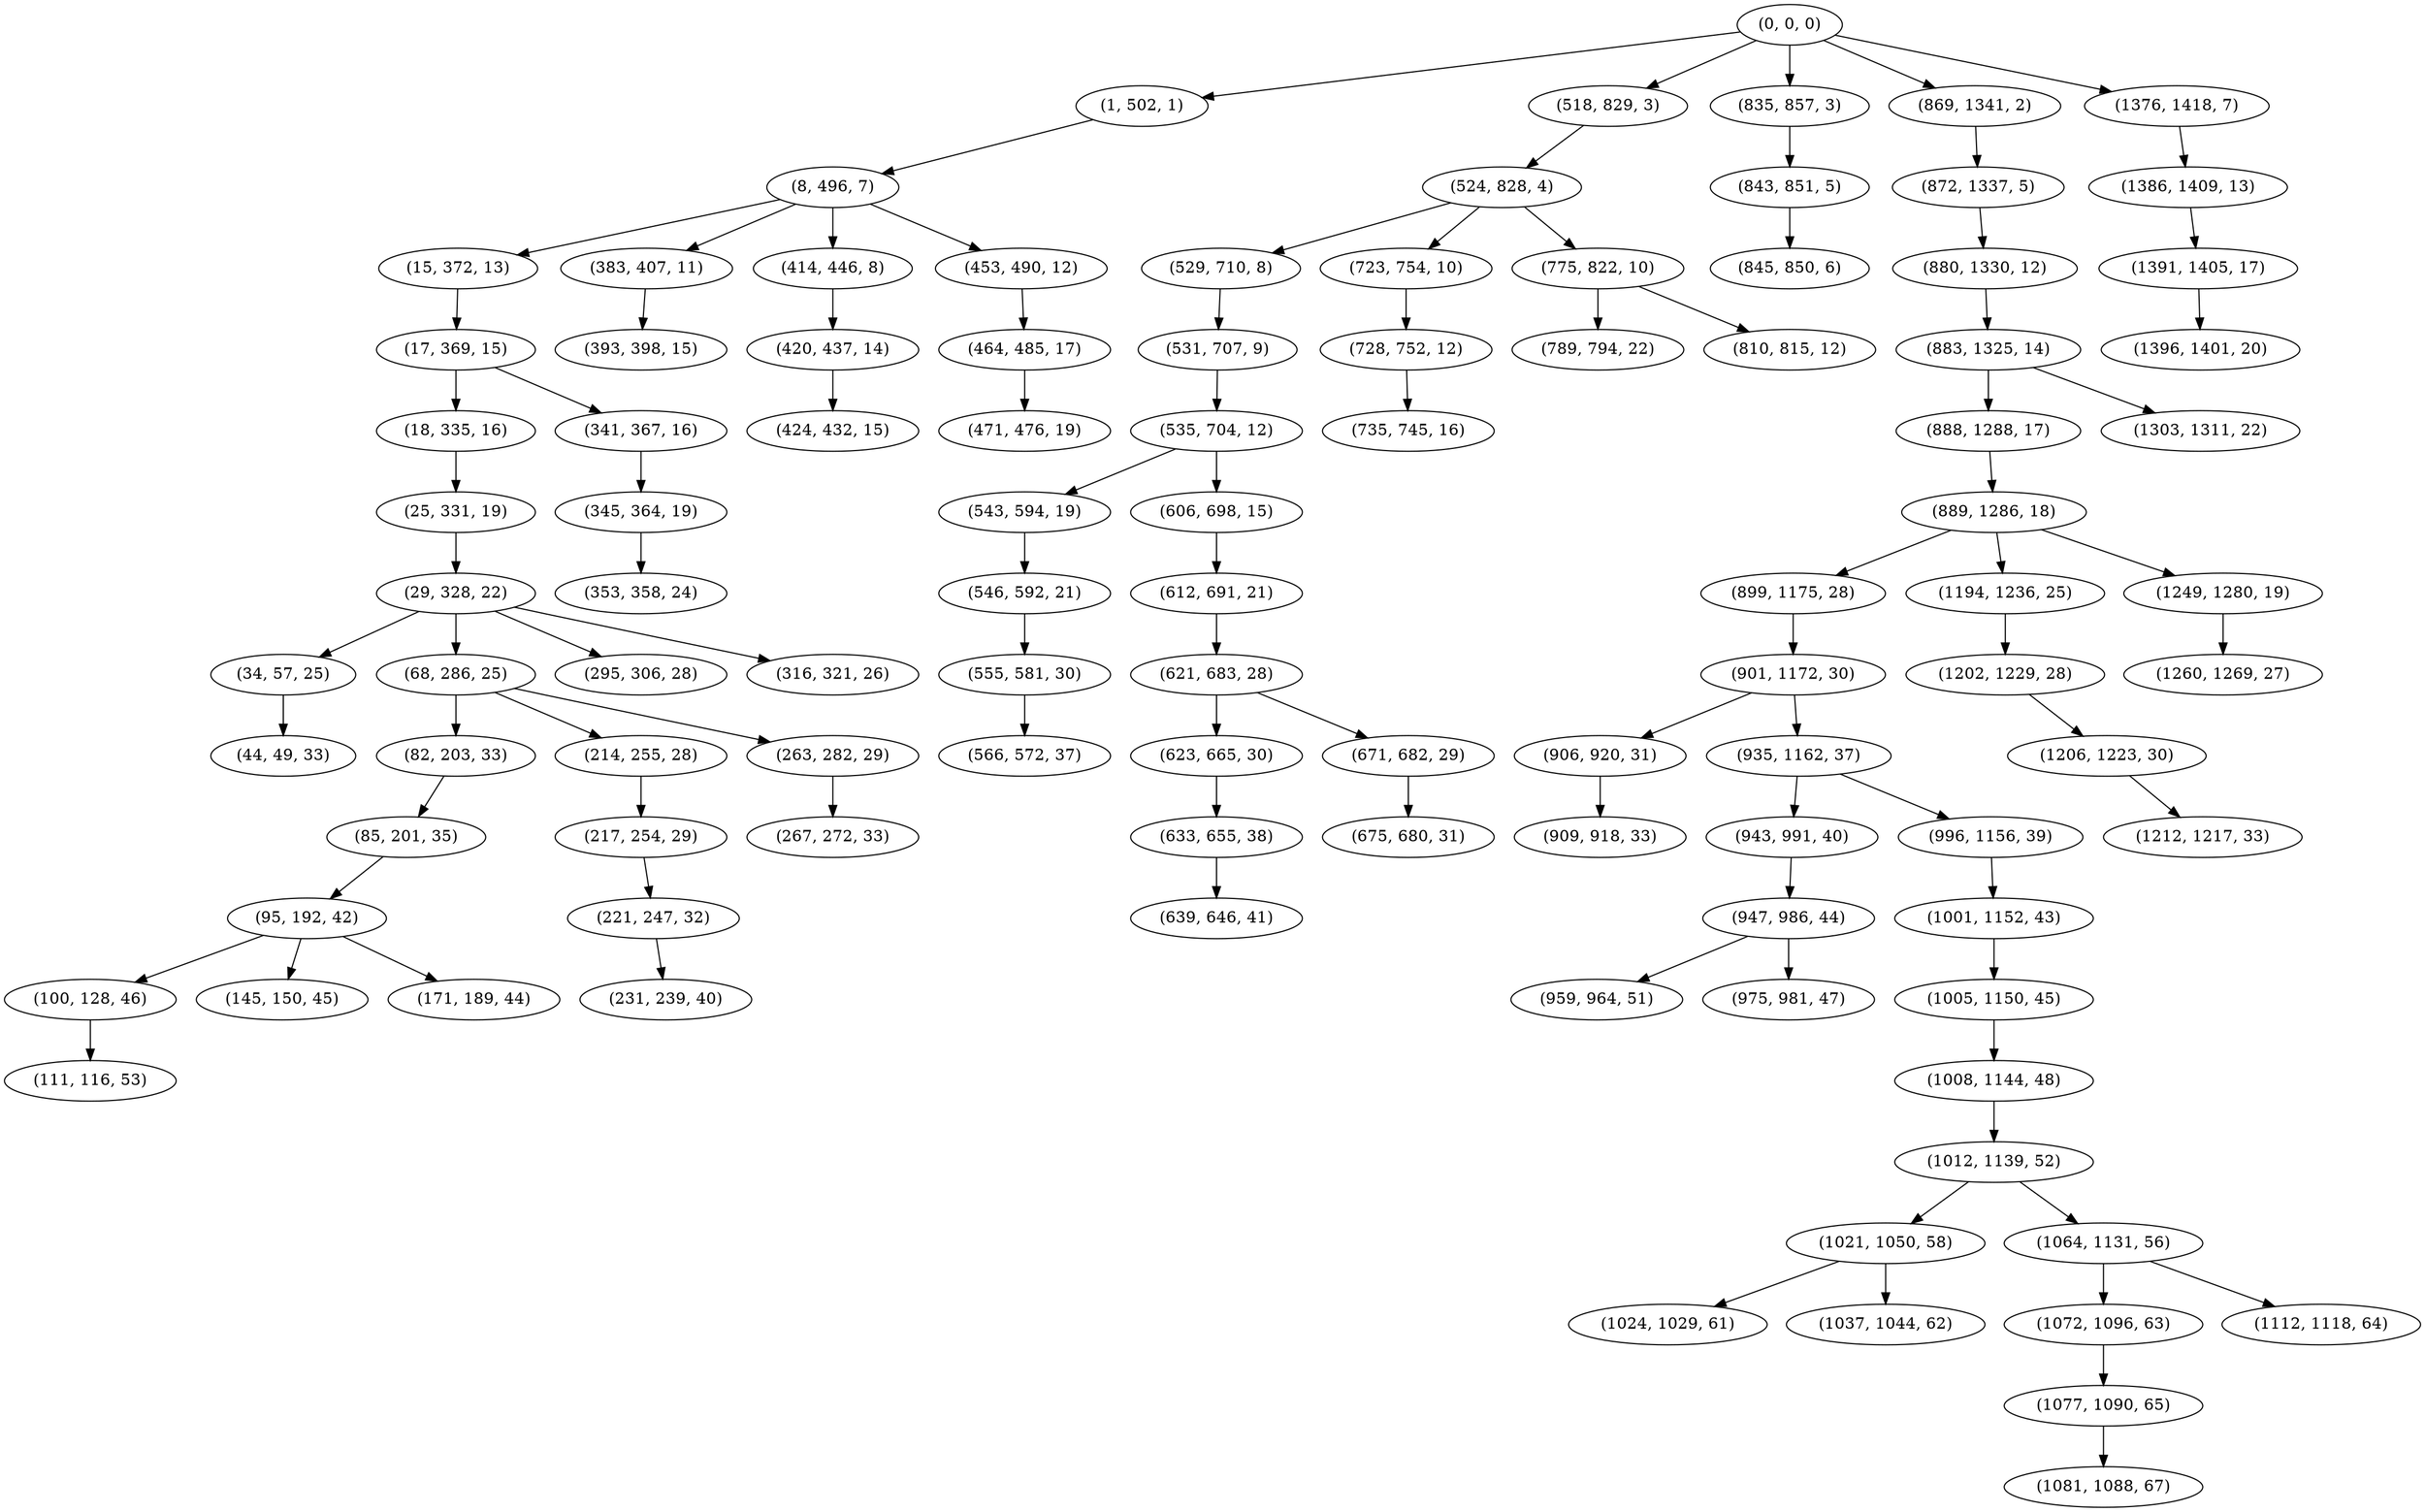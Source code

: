 digraph tree {
    "(0, 0, 0)";
    "(1, 502, 1)";
    "(8, 496, 7)";
    "(15, 372, 13)";
    "(17, 369, 15)";
    "(18, 335, 16)";
    "(25, 331, 19)";
    "(29, 328, 22)";
    "(34, 57, 25)";
    "(44, 49, 33)";
    "(68, 286, 25)";
    "(82, 203, 33)";
    "(85, 201, 35)";
    "(95, 192, 42)";
    "(100, 128, 46)";
    "(111, 116, 53)";
    "(145, 150, 45)";
    "(171, 189, 44)";
    "(214, 255, 28)";
    "(217, 254, 29)";
    "(221, 247, 32)";
    "(231, 239, 40)";
    "(263, 282, 29)";
    "(267, 272, 33)";
    "(295, 306, 28)";
    "(316, 321, 26)";
    "(341, 367, 16)";
    "(345, 364, 19)";
    "(353, 358, 24)";
    "(383, 407, 11)";
    "(393, 398, 15)";
    "(414, 446, 8)";
    "(420, 437, 14)";
    "(424, 432, 15)";
    "(453, 490, 12)";
    "(464, 485, 17)";
    "(471, 476, 19)";
    "(518, 829, 3)";
    "(524, 828, 4)";
    "(529, 710, 8)";
    "(531, 707, 9)";
    "(535, 704, 12)";
    "(543, 594, 19)";
    "(546, 592, 21)";
    "(555, 581, 30)";
    "(566, 572, 37)";
    "(606, 698, 15)";
    "(612, 691, 21)";
    "(621, 683, 28)";
    "(623, 665, 30)";
    "(633, 655, 38)";
    "(639, 646, 41)";
    "(671, 682, 29)";
    "(675, 680, 31)";
    "(723, 754, 10)";
    "(728, 752, 12)";
    "(735, 745, 16)";
    "(775, 822, 10)";
    "(789, 794, 22)";
    "(810, 815, 12)";
    "(835, 857, 3)";
    "(843, 851, 5)";
    "(845, 850, 6)";
    "(869, 1341, 2)";
    "(872, 1337, 5)";
    "(880, 1330, 12)";
    "(883, 1325, 14)";
    "(888, 1288, 17)";
    "(889, 1286, 18)";
    "(899, 1175, 28)";
    "(901, 1172, 30)";
    "(906, 920, 31)";
    "(909, 918, 33)";
    "(935, 1162, 37)";
    "(943, 991, 40)";
    "(947, 986, 44)";
    "(959, 964, 51)";
    "(975, 981, 47)";
    "(996, 1156, 39)";
    "(1001, 1152, 43)";
    "(1005, 1150, 45)";
    "(1008, 1144, 48)";
    "(1012, 1139, 52)";
    "(1021, 1050, 58)";
    "(1024, 1029, 61)";
    "(1037, 1044, 62)";
    "(1064, 1131, 56)";
    "(1072, 1096, 63)";
    "(1077, 1090, 65)";
    "(1081, 1088, 67)";
    "(1112, 1118, 64)";
    "(1194, 1236, 25)";
    "(1202, 1229, 28)";
    "(1206, 1223, 30)";
    "(1212, 1217, 33)";
    "(1249, 1280, 19)";
    "(1260, 1269, 27)";
    "(1303, 1311, 22)";
    "(1376, 1418, 7)";
    "(1386, 1409, 13)";
    "(1391, 1405, 17)";
    "(1396, 1401, 20)";
    "(0, 0, 0)" -> "(1, 502, 1)";
    "(0, 0, 0)" -> "(518, 829, 3)";
    "(0, 0, 0)" -> "(835, 857, 3)";
    "(0, 0, 0)" -> "(869, 1341, 2)";
    "(0, 0, 0)" -> "(1376, 1418, 7)";
    "(1, 502, 1)" -> "(8, 496, 7)";
    "(8, 496, 7)" -> "(15, 372, 13)";
    "(8, 496, 7)" -> "(383, 407, 11)";
    "(8, 496, 7)" -> "(414, 446, 8)";
    "(8, 496, 7)" -> "(453, 490, 12)";
    "(15, 372, 13)" -> "(17, 369, 15)";
    "(17, 369, 15)" -> "(18, 335, 16)";
    "(17, 369, 15)" -> "(341, 367, 16)";
    "(18, 335, 16)" -> "(25, 331, 19)";
    "(25, 331, 19)" -> "(29, 328, 22)";
    "(29, 328, 22)" -> "(34, 57, 25)";
    "(29, 328, 22)" -> "(68, 286, 25)";
    "(29, 328, 22)" -> "(295, 306, 28)";
    "(29, 328, 22)" -> "(316, 321, 26)";
    "(34, 57, 25)" -> "(44, 49, 33)";
    "(68, 286, 25)" -> "(82, 203, 33)";
    "(68, 286, 25)" -> "(214, 255, 28)";
    "(68, 286, 25)" -> "(263, 282, 29)";
    "(82, 203, 33)" -> "(85, 201, 35)";
    "(85, 201, 35)" -> "(95, 192, 42)";
    "(95, 192, 42)" -> "(100, 128, 46)";
    "(95, 192, 42)" -> "(145, 150, 45)";
    "(95, 192, 42)" -> "(171, 189, 44)";
    "(100, 128, 46)" -> "(111, 116, 53)";
    "(214, 255, 28)" -> "(217, 254, 29)";
    "(217, 254, 29)" -> "(221, 247, 32)";
    "(221, 247, 32)" -> "(231, 239, 40)";
    "(263, 282, 29)" -> "(267, 272, 33)";
    "(341, 367, 16)" -> "(345, 364, 19)";
    "(345, 364, 19)" -> "(353, 358, 24)";
    "(383, 407, 11)" -> "(393, 398, 15)";
    "(414, 446, 8)" -> "(420, 437, 14)";
    "(420, 437, 14)" -> "(424, 432, 15)";
    "(453, 490, 12)" -> "(464, 485, 17)";
    "(464, 485, 17)" -> "(471, 476, 19)";
    "(518, 829, 3)" -> "(524, 828, 4)";
    "(524, 828, 4)" -> "(529, 710, 8)";
    "(524, 828, 4)" -> "(723, 754, 10)";
    "(524, 828, 4)" -> "(775, 822, 10)";
    "(529, 710, 8)" -> "(531, 707, 9)";
    "(531, 707, 9)" -> "(535, 704, 12)";
    "(535, 704, 12)" -> "(543, 594, 19)";
    "(535, 704, 12)" -> "(606, 698, 15)";
    "(543, 594, 19)" -> "(546, 592, 21)";
    "(546, 592, 21)" -> "(555, 581, 30)";
    "(555, 581, 30)" -> "(566, 572, 37)";
    "(606, 698, 15)" -> "(612, 691, 21)";
    "(612, 691, 21)" -> "(621, 683, 28)";
    "(621, 683, 28)" -> "(623, 665, 30)";
    "(621, 683, 28)" -> "(671, 682, 29)";
    "(623, 665, 30)" -> "(633, 655, 38)";
    "(633, 655, 38)" -> "(639, 646, 41)";
    "(671, 682, 29)" -> "(675, 680, 31)";
    "(723, 754, 10)" -> "(728, 752, 12)";
    "(728, 752, 12)" -> "(735, 745, 16)";
    "(775, 822, 10)" -> "(789, 794, 22)";
    "(775, 822, 10)" -> "(810, 815, 12)";
    "(835, 857, 3)" -> "(843, 851, 5)";
    "(843, 851, 5)" -> "(845, 850, 6)";
    "(869, 1341, 2)" -> "(872, 1337, 5)";
    "(872, 1337, 5)" -> "(880, 1330, 12)";
    "(880, 1330, 12)" -> "(883, 1325, 14)";
    "(883, 1325, 14)" -> "(888, 1288, 17)";
    "(883, 1325, 14)" -> "(1303, 1311, 22)";
    "(888, 1288, 17)" -> "(889, 1286, 18)";
    "(889, 1286, 18)" -> "(899, 1175, 28)";
    "(889, 1286, 18)" -> "(1194, 1236, 25)";
    "(889, 1286, 18)" -> "(1249, 1280, 19)";
    "(899, 1175, 28)" -> "(901, 1172, 30)";
    "(901, 1172, 30)" -> "(906, 920, 31)";
    "(901, 1172, 30)" -> "(935, 1162, 37)";
    "(906, 920, 31)" -> "(909, 918, 33)";
    "(935, 1162, 37)" -> "(943, 991, 40)";
    "(935, 1162, 37)" -> "(996, 1156, 39)";
    "(943, 991, 40)" -> "(947, 986, 44)";
    "(947, 986, 44)" -> "(959, 964, 51)";
    "(947, 986, 44)" -> "(975, 981, 47)";
    "(996, 1156, 39)" -> "(1001, 1152, 43)";
    "(1001, 1152, 43)" -> "(1005, 1150, 45)";
    "(1005, 1150, 45)" -> "(1008, 1144, 48)";
    "(1008, 1144, 48)" -> "(1012, 1139, 52)";
    "(1012, 1139, 52)" -> "(1021, 1050, 58)";
    "(1012, 1139, 52)" -> "(1064, 1131, 56)";
    "(1021, 1050, 58)" -> "(1024, 1029, 61)";
    "(1021, 1050, 58)" -> "(1037, 1044, 62)";
    "(1064, 1131, 56)" -> "(1072, 1096, 63)";
    "(1064, 1131, 56)" -> "(1112, 1118, 64)";
    "(1072, 1096, 63)" -> "(1077, 1090, 65)";
    "(1077, 1090, 65)" -> "(1081, 1088, 67)";
    "(1194, 1236, 25)" -> "(1202, 1229, 28)";
    "(1202, 1229, 28)" -> "(1206, 1223, 30)";
    "(1206, 1223, 30)" -> "(1212, 1217, 33)";
    "(1249, 1280, 19)" -> "(1260, 1269, 27)";
    "(1376, 1418, 7)" -> "(1386, 1409, 13)";
    "(1386, 1409, 13)" -> "(1391, 1405, 17)";
    "(1391, 1405, 17)" -> "(1396, 1401, 20)";
}
